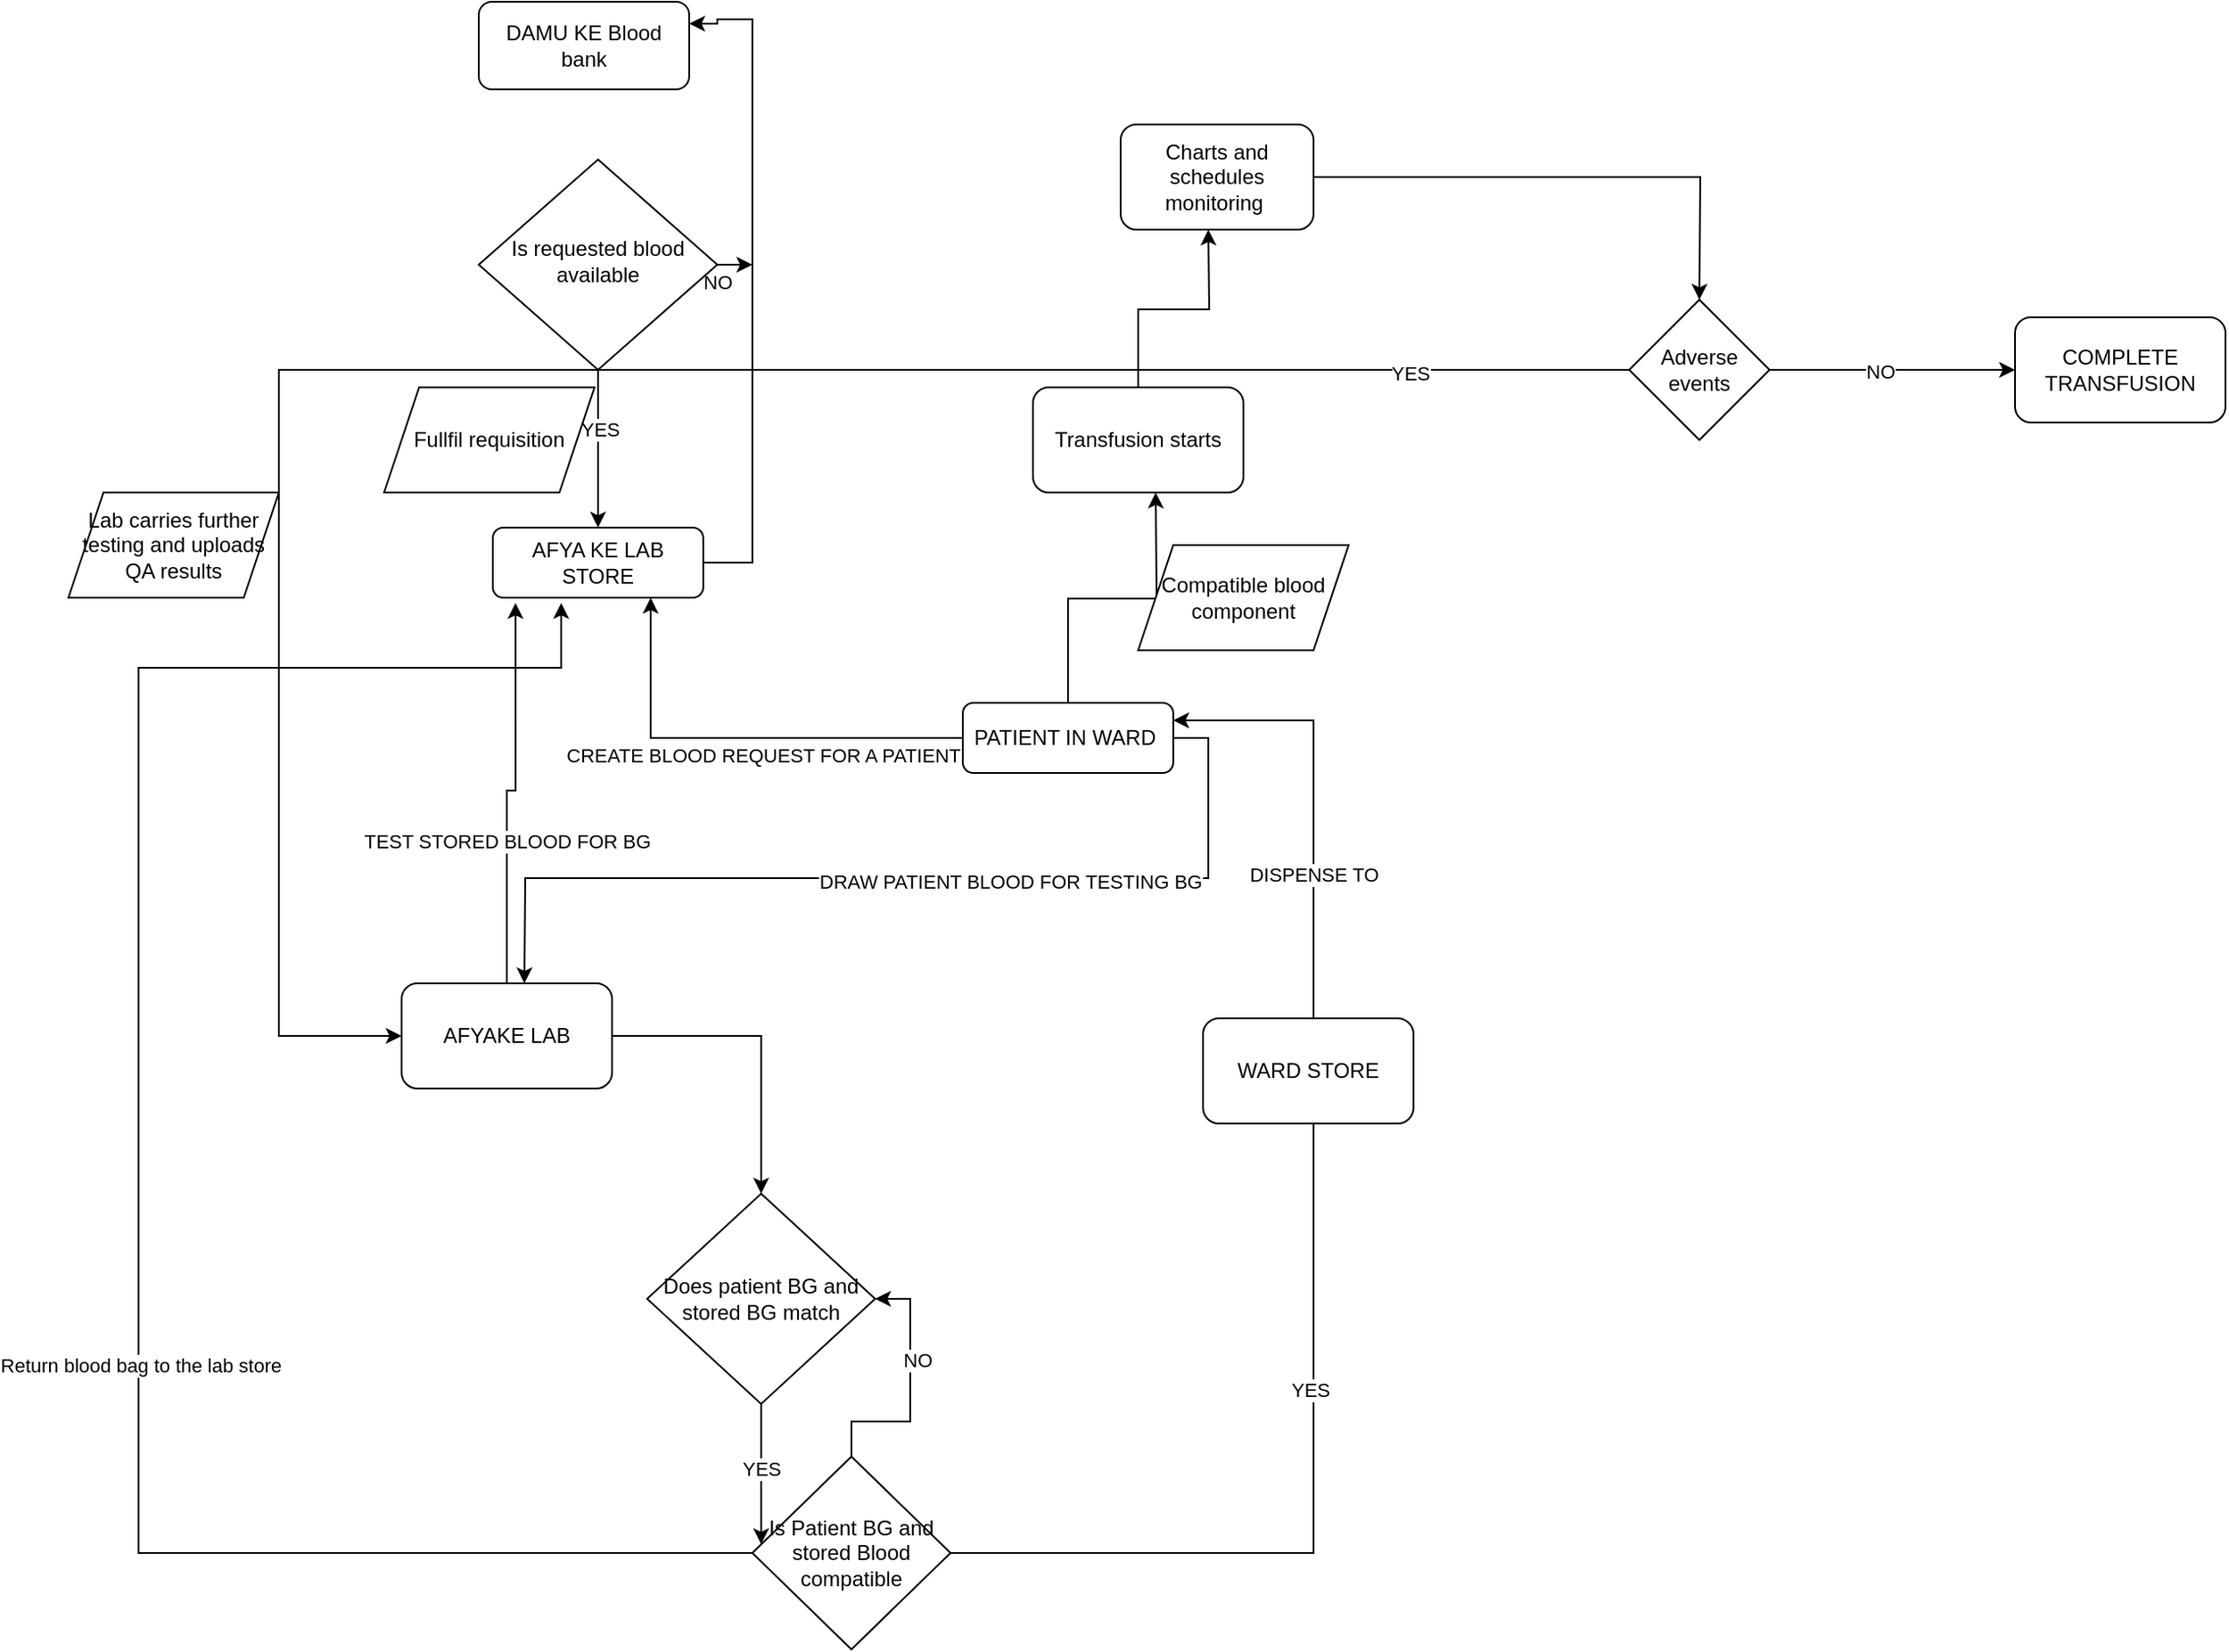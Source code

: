<mxfile version="24.7.6">
  <diagram id="C5RBs43oDa-KdzZeNtuy" name="Page-1">
    <mxGraphModel dx="1434" dy="772" grid="1" gridSize="10" guides="1" tooltips="1" connect="1" arrows="1" fold="1" page="1" pageScale="1" pageWidth="827" pageHeight="1169" math="0" shadow="0">
      <root>
        <mxCell id="WIyWlLk6GJQsqaUBKTNV-0" />
        <mxCell id="WIyWlLk6GJQsqaUBKTNV-1" parent="WIyWlLk6GJQsqaUBKTNV-0" />
        <mxCell id="WIyWlLk6GJQsqaUBKTNV-3" value="DAMU KE Blood bank" style="rounded=1;whiteSpace=wrap;html=1;fontSize=12;glass=0;strokeWidth=1;shadow=0;" parent="WIyWlLk6GJQsqaUBKTNV-1" vertex="1">
          <mxGeometry x="414" y="20" width="120" height="50" as="geometry" />
        </mxCell>
        <mxCell id="6d0mBlJnEgmpbv1rLdrM-5" style="edgeStyle=orthogonalEdgeStyle;rounded=0;orthogonalLoop=1;jettySize=auto;html=1;" parent="WIyWlLk6GJQsqaUBKTNV-1" source="WIyWlLk6GJQsqaUBKTNV-6" target="6d0mBlJnEgmpbv1rLdrM-1" edge="1">
          <mxGeometry relative="1" as="geometry" />
        </mxCell>
        <mxCell id="6d0mBlJnEgmpbv1rLdrM-8" value="YES" style="edgeLabel;html=1;align=center;verticalAlign=middle;resizable=0;points=[];" parent="6d0mBlJnEgmpbv1rLdrM-5" vertex="1" connectable="0">
          <mxGeometry x="-0.25" y="1" relative="1" as="geometry">
            <mxPoint as="offset" />
          </mxGeometry>
        </mxCell>
        <mxCell id="6d0mBlJnEgmpbv1rLdrM-16" style="edgeStyle=orthogonalEdgeStyle;rounded=0;orthogonalLoop=1;jettySize=auto;html=1;exitX=1;exitY=0.5;exitDx=0;exitDy=0;" parent="WIyWlLk6GJQsqaUBKTNV-1" source="WIyWlLk6GJQsqaUBKTNV-6" edge="1">
          <mxGeometry relative="1" as="geometry">
            <mxPoint x="570" y="170" as="targetPoint" />
          </mxGeometry>
        </mxCell>
        <mxCell id="6d0mBlJnEgmpbv1rLdrM-17" value="NO" style="edgeLabel;html=1;align=center;verticalAlign=middle;resizable=0;points=[];" parent="6d0mBlJnEgmpbv1rLdrM-16" vertex="1" connectable="0">
          <mxGeometry x="-0.2" y="2" relative="1" as="geometry">
            <mxPoint x="-8" y="12" as="offset" />
          </mxGeometry>
        </mxCell>
        <mxCell id="WIyWlLk6GJQsqaUBKTNV-6" value="Is requested blood available" style="rhombus;whiteSpace=wrap;html=1;shadow=0;fontFamily=Helvetica;fontSize=12;align=center;strokeWidth=1;spacing=6;spacingTop=-4;" parent="WIyWlLk6GJQsqaUBKTNV-1" vertex="1">
          <mxGeometry x="414" y="110" width="136" height="120" as="geometry" />
        </mxCell>
        <mxCell id="6d0mBlJnEgmpbv1rLdrM-2" style="edgeStyle=orthogonalEdgeStyle;rounded=0;orthogonalLoop=1;jettySize=auto;html=1;entryX=1;entryY=0.25;entryDx=0;entryDy=0;" parent="WIyWlLk6GJQsqaUBKTNV-1" source="6d0mBlJnEgmpbv1rLdrM-1" target="WIyWlLk6GJQsqaUBKTNV-3" edge="1">
          <mxGeometry relative="1" as="geometry">
            <Array as="points">
              <mxPoint x="570" y="340" />
              <mxPoint x="570" y="30" />
              <mxPoint x="550" y="30" />
            </Array>
          </mxGeometry>
        </mxCell>
        <mxCell id="6d0mBlJnEgmpbv1rLdrM-1" value="AFYA KE LAB STORE" style="rounded=1;whiteSpace=wrap;html=1;" parent="WIyWlLk6GJQsqaUBKTNV-1" vertex="1">
          <mxGeometry x="422" y="320" width="120" height="40" as="geometry" />
        </mxCell>
        <mxCell id="6d0mBlJnEgmpbv1rLdrM-14" value="Fullfil requisition" style="shape=parallelogram;perimeter=parallelogramPerimeter;whiteSpace=wrap;html=1;fixedSize=1;" parent="WIyWlLk6GJQsqaUBKTNV-1" vertex="1">
          <mxGeometry x="360" y="240" width="120" height="60" as="geometry" />
        </mxCell>
        <mxCell id="6d0mBlJnEgmpbv1rLdrM-36" style="edgeStyle=orthogonalEdgeStyle;rounded=0;orthogonalLoop=1;jettySize=auto;html=1;" parent="WIyWlLk6GJQsqaUBKTNV-1" source="6d0mBlJnEgmpbv1rLdrM-20" target="6d0mBlJnEgmpbv1rLdrM-37" edge="1">
          <mxGeometry relative="1" as="geometry">
            <mxPoint x="550" y="740" as="targetPoint" />
          </mxGeometry>
        </mxCell>
        <mxCell id="6d0mBlJnEgmpbv1rLdrM-20" value="AFYAKE LAB" style="rounded=1;whiteSpace=wrap;html=1;" parent="WIyWlLk6GJQsqaUBKTNV-1" vertex="1">
          <mxGeometry x="370" y="580" width="120" height="60" as="geometry" />
        </mxCell>
        <mxCell id="6d0mBlJnEgmpbv1rLdrM-22" style="edgeStyle=orthogonalEdgeStyle;rounded=0;orthogonalLoop=1;jettySize=auto;html=1;entryX=0.75;entryY=1;entryDx=0;entryDy=0;" parent="WIyWlLk6GJQsqaUBKTNV-1" source="6d0mBlJnEgmpbv1rLdrM-21" target="6d0mBlJnEgmpbv1rLdrM-1" edge="1">
          <mxGeometry relative="1" as="geometry" />
        </mxCell>
        <mxCell id="6d0mBlJnEgmpbv1rLdrM-23" value="CREATE BLOOD REQUEST FOR A PATIENT" style="edgeLabel;html=1;align=center;verticalAlign=middle;resizable=0;points=[];" parent="6d0mBlJnEgmpbv1rLdrM-22" vertex="1" connectable="0">
          <mxGeometry x="-0.121" y="3" relative="1" as="geometry">
            <mxPoint x="-1" y="7" as="offset" />
          </mxGeometry>
        </mxCell>
        <mxCell id="6d0mBlJnEgmpbv1rLdrM-29" style="edgeStyle=orthogonalEdgeStyle;rounded=0;orthogonalLoop=1;jettySize=auto;html=1;exitX=1;exitY=0.5;exitDx=0;exitDy=0;" parent="WIyWlLk6GJQsqaUBKTNV-1" source="6d0mBlJnEgmpbv1rLdrM-21" edge="1">
          <mxGeometry relative="1" as="geometry">
            <mxPoint x="440" y="580" as="targetPoint" />
          </mxGeometry>
        </mxCell>
        <mxCell id="6d0mBlJnEgmpbv1rLdrM-30" value="DRAW PATIENT BLOOD FOR TESTING BG" style="edgeLabel;html=1;align=center;verticalAlign=middle;resizable=0;points=[];" parent="6d0mBlJnEgmpbv1rLdrM-29" vertex="1" connectable="0">
          <mxGeometry x="-0.225" y="2" relative="1" as="geometry">
            <mxPoint as="offset" />
          </mxGeometry>
        </mxCell>
        <mxCell id="6d0mBlJnEgmpbv1rLdrM-67" style="edgeStyle=orthogonalEdgeStyle;rounded=0;orthogonalLoop=1;jettySize=auto;html=1;" parent="WIyWlLk6GJQsqaUBKTNV-1" source="6d0mBlJnEgmpbv1rLdrM-21" edge="1">
          <mxGeometry relative="1" as="geometry">
            <mxPoint x="800" y="300" as="targetPoint" />
          </mxGeometry>
        </mxCell>
        <mxCell id="6d0mBlJnEgmpbv1rLdrM-21" value="PATIENT IN WARD&amp;nbsp;" style="rounded=1;whiteSpace=wrap;html=1;" parent="WIyWlLk6GJQsqaUBKTNV-1" vertex="1">
          <mxGeometry x="690" y="420" width="120" height="40" as="geometry" />
        </mxCell>
        <mxCell id="6d0mBlJnEgmpbv1rLdrM-31" style="edgeStyle=orthogonalEdgeStyle;rounded=0;orthogonalLoop=1;jettySize=auto;html=1;entryX=0.108;entryY=1.075;entryDx=0;entryDy=0;entryPerimeter=0;" parent="WIyWlLk6GJQsqaUBKTNV-1" source="6d0mBlJnEgmpbv1rLdrM-20" target="6d0mBlJnEgmpbv1rLdrM-1" edge="1">
          <mxGeometry relative="1" as="geometry" />
        </mxCell>
        <mxCell id="6d0mBlJnEgmpbv1rLdrM-35" value="TEST STORED BLOOD FOR BG" style="edgeLabel;html=1;align=center;verticalAlign=middle;resizable=0;points=[];" parent="6d0mBlJnEgmpbv1rLdrM-31" vertex="1" connectable="0">
          <mxGeometry x="-0.27" relative="1" as="geometry">
            <mxPoint as="offset" />
          </mxGeometry>
        </mxCell>
        <mxCell id="6d0mBlJnEgmpbv1rLdrM-41" style="edgeStyle=orthogonalEdgeStyle;rounded=0;orthogonalLoop=1;jettySize=auto;html=1;exitX=0.5;exitY=1;exitDx=0;exitDy=0;" parent="WIyWlLk6GJQsqaUBKTNV-1" source="6d0mBlJnEgmpbv1rLdrM-37" edge="1">
          <mxGeometry relative="1" as="geometry">
            <mxPoint x="575" y="900" as="targetPoint" />
          </mxGeometry>
        </mxCell>
        <mxCell id="6d0mBlJnEgmpbv1rLdrM-42" value="YES" style="edgeLabel;html=1;align=center;verticalAlign=middle;resizable=0;points=[];" parent="6d0mBlJnEgmpbv1rLdrM-41" vertex="1" connectable="0">
          <mxGeometry x="-0.081" relative="1" as="geometry">
            <mxPoint as="offset" />
          </mxGeometry>
        </mxCell>
        <mxCell id="6d0mBlJnEgmpbv1rLdrM-37" value="Does patient BG and stored BG match" style="rhombus;whiteSpace=wrap;html=1;" parent="WIyWlLk6GJQsqaUBKTNV-1" vertex="1">
          <mxGeometry x="510" y="700" width="130" height="120" as="geometry" />
        </mxCell>
        <mxCell id="6d0mBlJnEgmpbv1rLdrM-47" style="edgeStyle=orthogonalEdgeStyle;rounded=0;orthogonalLoop=1;jettySize=auto;html=1;entryX=1;entryY=0.5;entryDx=0;entryDy=0;" parent="WIyWlLk6GJQsqaUBKTNV-1" source="6d0mBlJnEgmpbv1rLdrM-43" target="6d0mBlJnEgmpbv1rLdrM-37" edge="1">
          <mxGeometry relative="1" as="geometry" />
        </mxCell>
        <mxCell id="6d0mBlJnEgmpbv1rLdrM-48" value="NO" style="edgeLabel;html=1;align=center;verticalAlign=middle;resizable=0;points=[];" parent="6d0mBlJnEgmpbv1rLdrM-47" vertex="1" connectable="0">
          <mxGeometry x="0.247" y="-4" relative="1" as="geometry">
            <mxPoint y="1" as="offset" />
          </mxGeometry>
        </mxCell>
        <mxCell id="6d0mBlJnEgmpbv1rLdrM-56" style="edgeStyle=orthogonalEdgeStyle;rounded=0;orthogonalLoop=1;jettySize=auto;html=1;" parent="WIyWlLk6GJQsqaUBKTNV-1" source="6d0mBlJnEgmpbv1rLdrM-43" target="6d0mBlJnEgmpbv1rLdrM-21" edge="1">
          <mxGeometry relative="1" as="geometry">
            <Array as="points">
              <mxPoint x="890" y="905" />
              <mxPoint x="890" y="430" />
            </Array>
          </mxGeometry>
        </mxCell>
        <mxCell id="6d0mBlJnEgmpbv1rLdrM-61" value="YES" style="edgeLabel;html=1;align=center;verticalAlign=middle;resizable=0;points=[];" parent="6d0mBlJnEgmpbv1rLdrM-56" vertex="1" connectable="0">
          <mxGeometry x="-0.212" y="2" relative="1" as="geometry">
            <mxPoint as="offset" />
          </mxGeometry>
        </mxCell>
        <mxCell id="6d0mBlJnEgmpbv1rLdrM-62" value="DISPENSE TO" style="edgeLabel;html=1;align=center;verticalAlign=middle;resizable=0;points=[];" parent="6d0mBlJnEgmpbv1rLdrM-56" vertex="1" connectable="0">
          <mxGeometry x="0.56" relative="1" as="geometry">
            <mxPoint as="offset" />
          </mxGeometry>
        </mxCell>
        <mxCell id="vHmafAAFR8HXC4GeySof-23" style="edgeStyle=orthogonalEdgeStyle;rounded=0;orthogonalLoop=1;jettySize=auto;html=1;entryX=0.325;entryY=1.075;entryDx=0;entryDy=0;entryPerimeter=0;" edge="1" parent="WIyWlLk6GJQsqaUBKTNV-1" source="6d0mBlJnEgmpbv1rLdrM-43" target="6d0mBlJnEgmpbv1rLdrM-1">
          <mxGeometry relative="1" as="geometry">
            <mxPoint x="80" y="430" as="targetPoint" />
            <Array as="points">
              <mxPoint x="220" y="905" />
              <mxPoint x="220" y="400" />
              <mxPoint x="461" y="400" />
            </Array>
          </mxGeometry>
        </mxCell>
        <mxCell id="vHmafAAFR8HXC4GeySof-24" value="Return blood bag to the lab store" style="edgeLabel;html=1;align=center;verticalAlign=middle;resizable=0;points=[];" vertex="1" connectable="0" parent="vHmafAAFR8HXC4GeySof-23">
          <mxGeometry x="-0.192" y="-1" relative="1" as="geometry">
            <mxPoint as="offset" />
          </mxGeometry>
        </mxCell>
        <mxCell id="6d0mBlJnEgmpbv1rLdrM-43" value="Is Patient BG and stored Blood compatible" style="rhombus;whiteSpace=wrap;html=1;" parent="WIyWlLk6GJQsqaUBKTNV-1" vertex="1">
          <mxGeometry x="570" y="850" width="113" height="110" as="geometry" />
        </mxCell>
        <mxCell id="6d0mBlJnEgmpbv1rLdrM-60" value="WARD STORE" style="rounded=1;whiteSpace=wrap;html=1;" parent="WIyWlLk6GJQsqaUBKTNV-1" vertex="1">
          <mxGeometry x="827" y="600" width="120" height="60" as="geometry" />
        </mxCell>
        <mxCell id="vHmafAAFR8HXC4GeySof-3" style="edgeStyle=orthogonalEdgeStyle;rounded=0;orthogonalLoop=1;jettySize=auto;html=1;" edge="1" parent="WIyWlLk6GJQsqaUBKTNV-1" source="vHmafAAFR8HXC4GeySof-0">
          <mxGeometry relative="1" as="geometry">
            <mxPoint x="830" y="150" as="targetPoint" />
          </mxGeometry>
        </mxCell>
        <mxCell id="vHmafAAFR8HXC4GeySof-0" value="Transfusion starts" style="rounded=1;whiteSpace=wrap;html=1;" vertex="1" parent="WIyWlLk6GJQsqaUBKTNV-1">
          <mxGeometry x="730" y="240" width="120" height="60" as="geometry" />
        </mxCell>
        <mxCell id="vHmafAAFR8HXC4GeySof-1" value="Compatible blood component" style="shape=parallelogram;perimeter=parallelogramPerimeter;whiteSpace=wrap;html=1;fixedSize=1;" vertex="1" parent="WIyWlLk6GJQsqaUBKTNV-1">
          <mxGeometry x="790" y="330" width="120" height="60" as="geometry" />
        </mxCell>
        <mxCell id="vHmafAAFR8HXC4GeySof-9" style="edgeStyle=orthogonalEdgeStyle;rounded=0;orthogonalLoop=1;jettySize=auto;html=1;" edge="1" parent="WIyWlLk6GJQsqaUBKTNV-1" source="vHmafAAFR8HXC4GeySof-5">
          <mxGeometry relative="1" as="geometry">
            <mxPoint x="1110" y="190" as="targetPoint" />
          </mxGeometry>
        </mxCell>
        <mxCell id="vHmafAAFR8HXC4GeySof-5" value="Charts and schedules monitoring&amp;nbsp;" style="rounded=1;whiteSpace=wrap;html=1;" vertex="1" parent="WIyWlLk6GJQsqaUBKTNV-1">
          <mxGeometry x="780" y="90" width="110" height="60" as="geometry" />
        </mxCell>
        <mxCell id="vHmafAAFR8HXC4GeySof-11" style="edgeStyle=orthogonalEdgeStyle;rounded=0;orthogonalLoop=1;jettySize=auto;html=1;entryX=0;entryY=0.5;entryDx=0;entryDy=0;" edge="1" parent="WIyWlLk6GJQsqaUBKTNV-1" source="vHmafAAFR8HXC4GeySof-10" target="vHmafAAFR8HXC4GeySof-12">
          <mxGeometry relative="1" as="geometry">
            <mxPoint x="1270" y="230" as="targetPoint" />
          </mxGeometry>
        </mxCell>
        <mxCell id="vHmafAAFR8HXC4GeySof-13" value="NO" style="edgeLabel;html=1;align=center;verticalAlign=middle;resizable=0;points=[];" vertex="1" connectable="0" parent="vHmafAAFR8HXC4GeySof-11">
          <mxGeometry x="-0.1" y="-1" relative="1" as="geometry">
            <mxPoint as="offset" />
          </mxGeometry>
        </mxCell>
        <mxCell id="vHmafAAFR8HXC4GeySof-14" style="edgeStyle=orthogonalEdgeStyle;rounded=0;orthogonalLoop=1;jettySize=auto;html=1;entryX=0;entryY=0.5;entryDx=0;entryDy=0;" edge="1" parent="WIyWlLk6GJQsqaUBKTNV-1" source="vHmafAAFR8HXC4GeySof-10" target="6d0mBlJnEgmpbv1rLdrM-20">
          <mxGeometry relative="1" as="geometry">
            <Array as="points">
              <mxPoint x="300" y="230" />
              <mxPoint x="300" y="610" />
            </Array>
          </mxGeometry>
        </mxCell>
        <mxCell id="vHmafAAFR8HXC4GeySof-15" value="YES" style="edgeLabel;html=1;align=center;verticalAlign=middle;resizable=0;points=[];" vertex="1" connectable="0" parent="vHmafAAFR8HXC4GeySof-14">
          <mxGeometry x="-0.795" y="2" relative="1" as="geometry">
            <mxPoint as="offset" />
          </mxGeometry>
        </mxCell>
        <mxCell id="vHmafAAFR8HXC4GeySof-10" value="Adverse events" style="rhombus;whiteSpace=wrap;html=1;" vertex="1" parent="WIyWlLk6GJQsqaUBKTNV-1">
          <mxGeometry x="1070" y="190" width="80" height="80" as="geometry" />
        </mxCell>
        <mxCell id="vHmafAAFR8HXC4GeySof-12" value="COMPLETE TRANSFUSION" style="rounded=1;whiteSpace=wrap;html=1;" vertex="1" parent="WIyWlLk6GJQsqaUBKTNV-1">
          <mxGeometry x="1290" y="200" width="120" height="60" as="geometry" />
        </mxCell>
        <mxCell id="vHmafAAFR8HXC4GeySof-16" value="Lab carries further testing and uploads QA results" style="shape=parallelogram;perimeter=parallelogramPerimeter;whiteSpace=wrap;html=1;fixedSize=1;" vertex="1" parent="WIyWlLk6GJQsqaUBKTNV-1">
          <mxGeometry x="180" y="300" width="120" height="60" as="geometry" />
        </mxCell>
      </root>
    </mxGraphModel>
  </diagram>
</mxfile>
